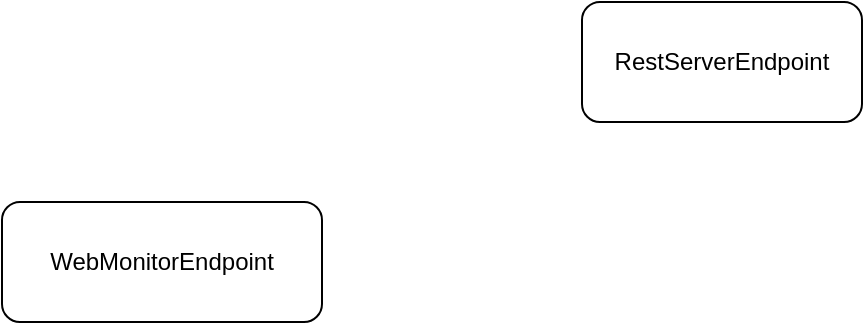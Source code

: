 <mxfile version="24.1.0" type="device">
  <diagram name="第 1 页" id="EsDta-c008Fm0Fjt0Qa5">
    <mxGraphModel dx="1434" dy="854" grid="1" gridSize="10" guides="1" tooltips="1" connect="1" arrows="1" fold="1" page="1" pageScale="1" pageWidth="827" pageHeight="1169" math="0" shadow="0">
      <root>
        <mxCell id="0" />
        <mxCell id="1" parent="0" />
        <mxCell id="yAwFAYp6GX3tQCl8t611-1" value="WebMonitorEndpoint" style="rounded=1;whiteSpace=wrap;html=1;" vertex="1" parent="1">
          <mxGeometry x="170" y="170" width="160" height="60" as="geometry" />
        </mxCell>
        <mxCell id="yAwFAYp6GX3tQCl8t611-2" value="RestServerEndpoint" style="rounded=1;whiteSpace=wrap;html=1;" vertex="1" parent="1">
          <mxGeometry x="460" y="70" width="140" height="60" as="geometry" />
        </mxCell>
      </root>
    </mxGraphModel>
  </diagram>
</mxfile>
